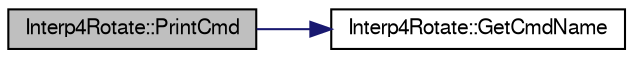 digraph "Interp4Rotate::PrintCmd"
{
  edge [fontname="FreeSans",fontsize="10",labelfontname="FreeSans",labelfontsize="10"];
  node [fontname="FreeSans",fontsize="10",shape=record];
  rankdir="LR";
  Node1 [label="Interp4Rotate::PrintCmd",height=0.2,width=0.4,color="black", fillcolor="grey75", style="filled", fontcolor="black"];
  Node1 -> Node2 [color="midnightblue",fontsize="10",style="solid",fontname="FreeSans"];
  Node2 [label="Interp4Rotate::GetCmdName",height=0.2,width=0.4,color="black", fillcolor="white", style="filled",URL="$class_interp4_rotate.html#ab062c3a6836e8e4eaccf85b08ea7512e",tooltip="zwraca wskaznik do napisu w przypadku Fly bedzie to napis \"Fly\" "];
}
